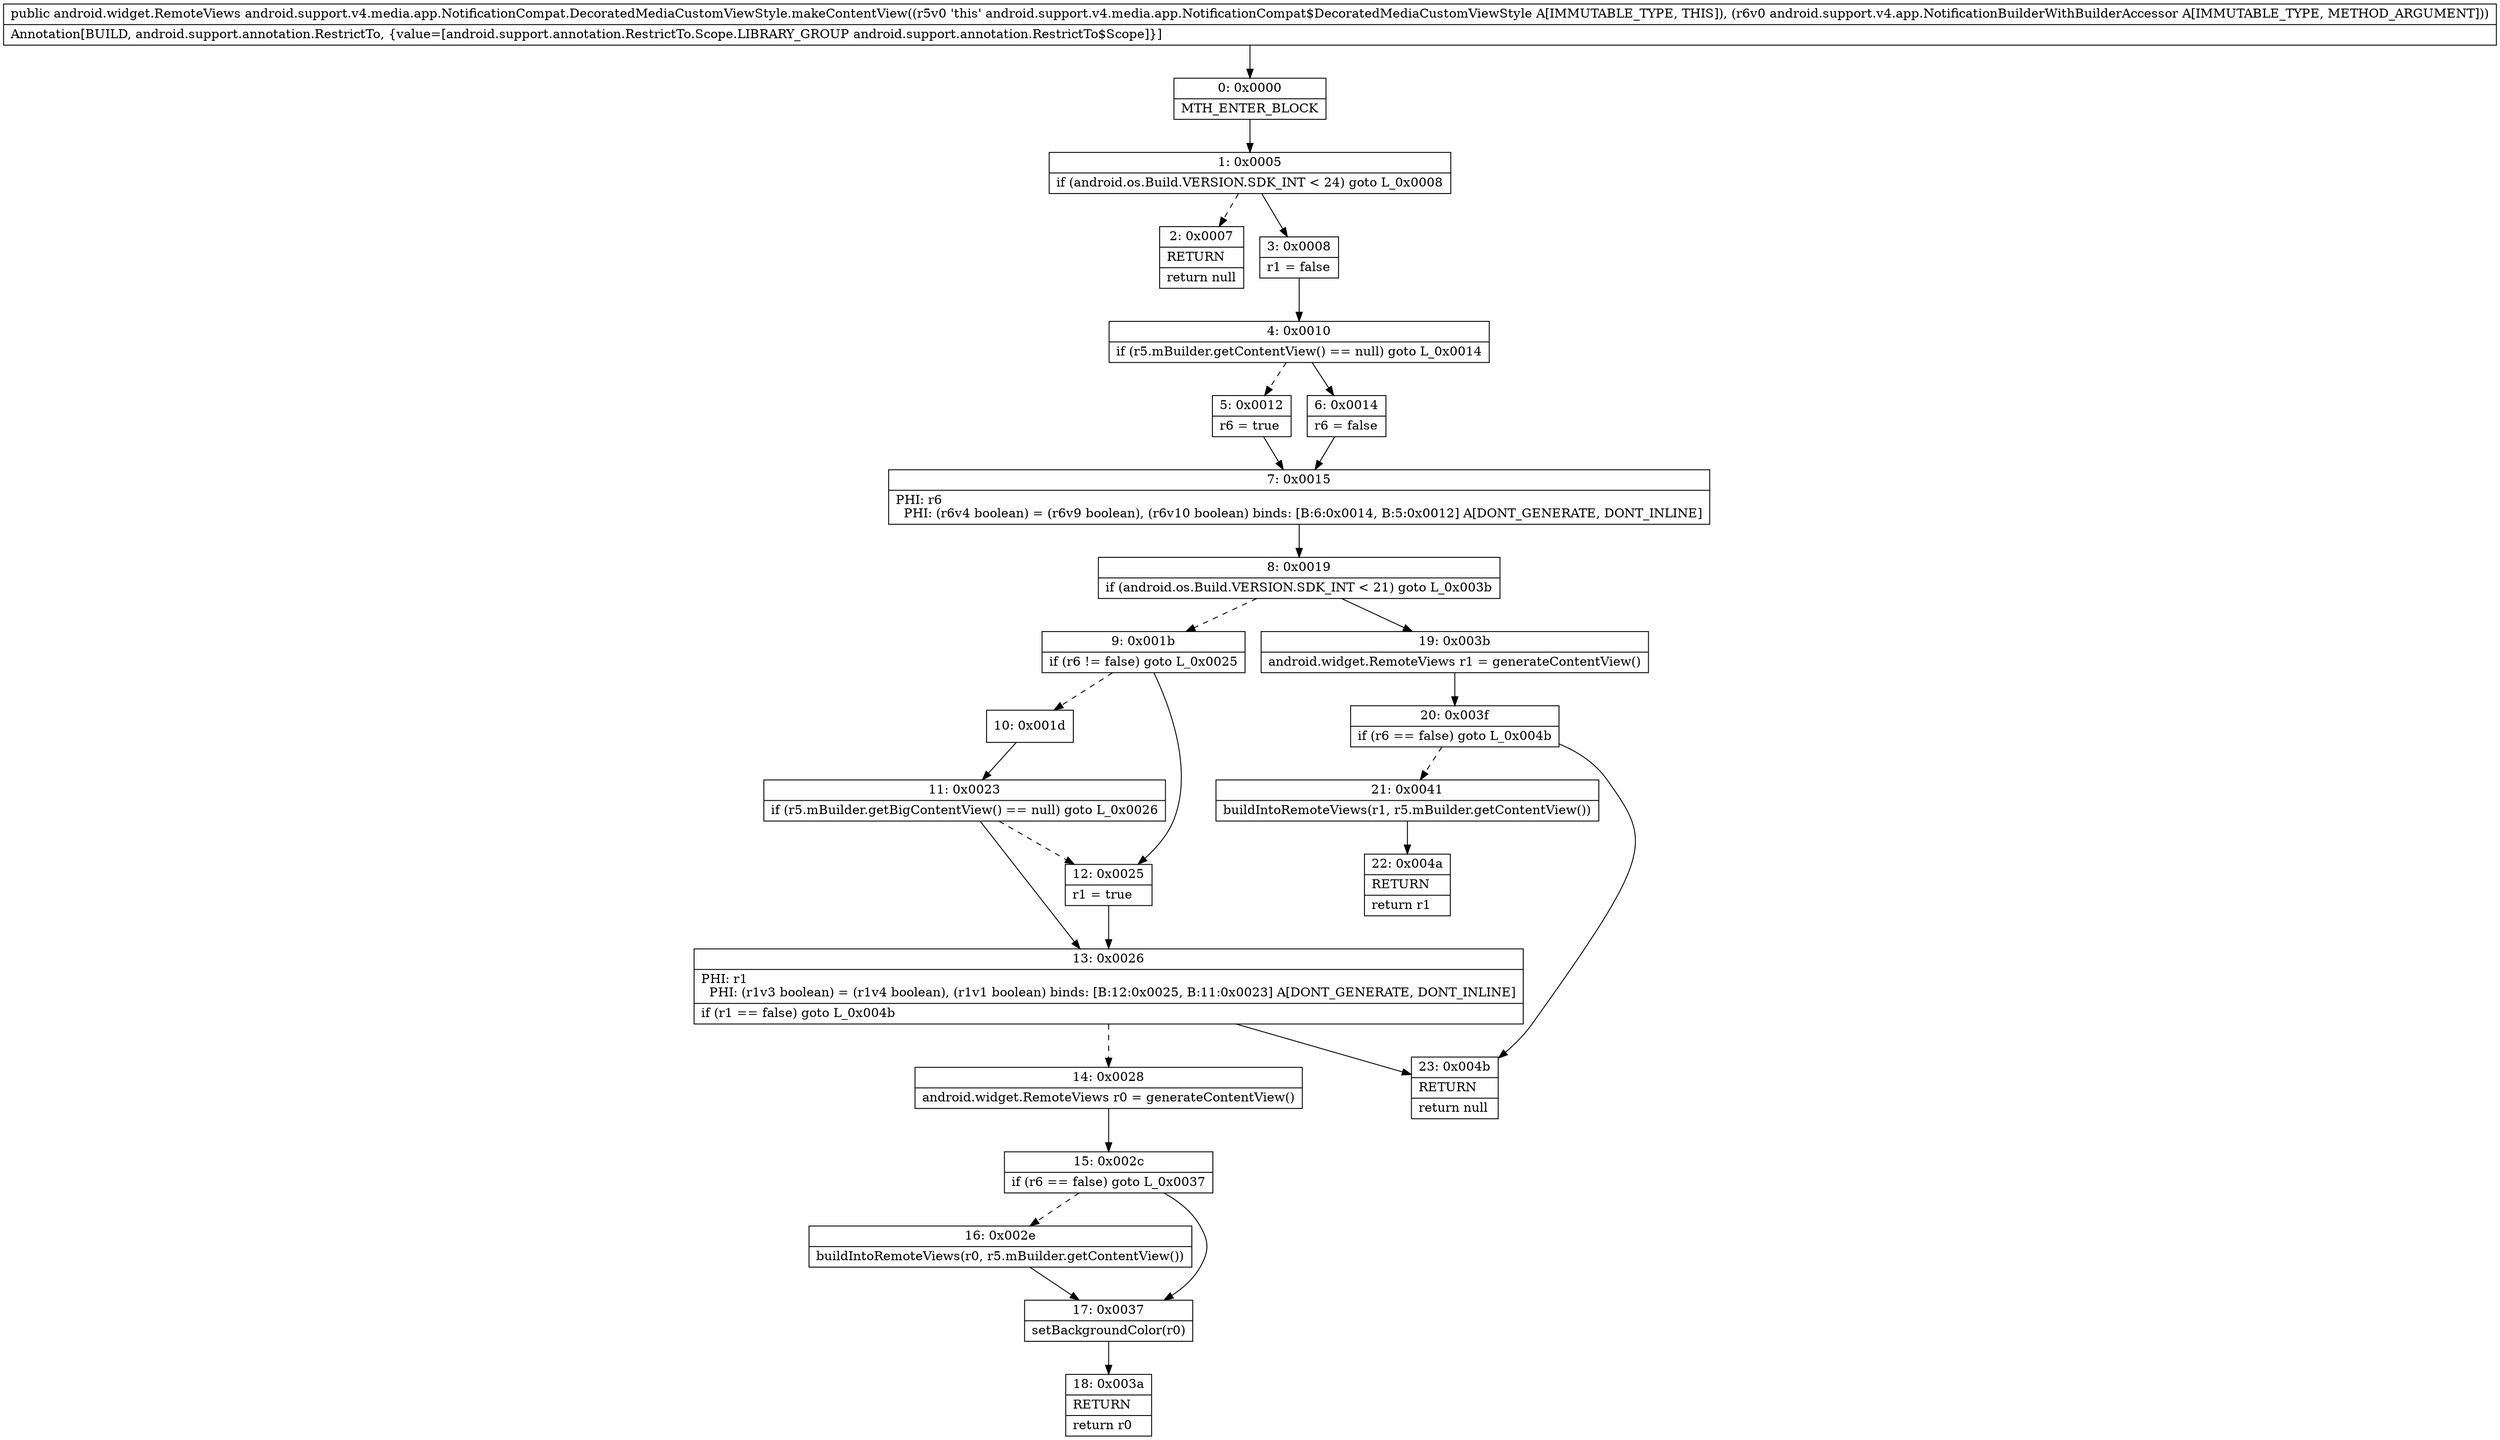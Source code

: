 digraph "CFG forandroid.support.v4.media.app.NotificationCompat.DecoratedMediaCustomViewStyle.makeContentView(Landroid\/support\/v4\/app\/NotificationBuilderWithBuilderAccessor;)Landroid\/widget\/RemoteViews;" {
Node_0 [shape=record,label="{0\:\ 0x0000|MTH_ENTER_BLOCK\l}"];
Node_1 [shape=record,label="{1\:\ 0x0005|if (android.os.Build.VERSION.SDK_INT \< 24) goto L_0x0008\l}"];
Node_2 [shape=record,label="{2\:\ 0x0007|RETURN\l|return null\l}"];
Node_3 [shape=record,label="{3\:\ 0x0008|r1 = false\l}"];
Node_4 [shape=record,label="{4\:\ 0x0010|if (r5.mBuilder.getContentView() == null) goto L_0x0014\l}"];
Node_5 [shape=record,label="{5\:\ 0x0012|r6 = true\l}"];
Node_6 [shape=record,label="{6\:\ 0x0014|r6 = false\l}"];
Node_7 [shape=record,label="{7\:\ 0x0015|PHI: r6 \l  PHI: (r6v4 boolean) = (r6v9 boolean), (r6v10 boolean) binds: [B:6:0x0014, B:5:0x0012] A[DONT_GENERATE, DONT_INLINE]\l}"];
Node_8 [shape=record,label="{8\:\ 0x0019|if (android.os.Build.VERSION.SDK_INT \< 21) goto L_0x003b\l}"];
Node_9 [shape=record,label="{9\:\ 0x001b|if (r6 != false) goto L_0x0025\l}"];
Node_10 [shape=record,label="{10\:\ 0x001d}"];
Node_11 [shape=record,label="{11\:\ 0x0023|if (r5.mBuilder.getBigContentView() == null) goto L_0x0026\l}"];
Node_12 [shape=record,label="{12\:\ 0x0025|r1 = true\l}"];
Node_13 [shape=record,label="{13\:\ 0x0026|PHI: r1 \l  PHI: (r1v3 boolean) = (r1v4 boolean), (r1v1 boolean) binds: [B:12:0x0025, B:11:0x0023] A[DONT_GENERATE, DONT_INLINE]\l|if (r1 == false) goto L_0x004b\l}"];
Node_14 [shape=record,label="{14\:\ 0x0028|android.widget.RemoteViews r0 = generateContentView()\l}"];
Node_15 [shape=record,label="{15\:\ 0x002c|if (r6 == false) goto L_0x0037\l}"];
Node_16 [shape=record,label="{16\:\ 0x002e|buildIntoRemoteViews(r0, r5.mBuilder.getContentView())\l}"];
Node_17 [shape=record,label="{17\:\ 0x0037|setBackgroundColor(r0)\l}"];
Node_18 [shape=record,label="{18\:\ 0x003a|RETURN\l|return r0\l}"];
Node_19 [shape=record,label="{19\:\ 0x003b|android.widget.RemoteViews r1 = generateContentView()\l}"];
Node_20 [shape=record,label="{20\:\ 0x003f|if (r6 == false) goto L_0x004b\l}"];
Node_21 [shape=record,label="{21\:\ 0x0041|buildIntoRemoteViews(r1, r5.mBuilder.getContentView())\l}"];
Node_22 [shape=record,label="{22\:\ 0x004a|RETURN\l|return r1\l}"];
Node_23 [shape=record,label="{23\:\ 0x004b|RETURN\l|return null\l}"];
MethodNode[shape=record,label="{public android.widget.RemoteViews android.support.v4.media.app.NotificationCompat.DecoratedMediaCustomViewStyle.makeContentView((r5v0 'this' android.support.v4.media.app.NotificationCompat$DecoratedMediaCustomViewStyle A[IMMUTABLE_TYPE, THIS]), (r6v0 android.support.v4.app.NotificationBuilderWithBuilderAccessor A[IMMUTABLE_TYPE, METHOD_ARGUMENT]))  | Annotation[BUILD, android.support.annotation.RestrictTo, \{value=[android.support.annotation.RestrictTo.Scope.LIBRARY_GROUP android.support.annotation.RestrictTo$Scope]\}]\l}"];
MethodNode -> Node_0;
Node_0 -> Node_1;
Node_1 -> Node_2[style=dashed];
Node_1 -> Node_3;
Node_3 -> Node_4;
Node_4 -> Node_5[style=dashed];
Node_4 -> Node_6;
Node_5 -> Node_7;
Node_6 -> Node_7;
Node_7 -> Node_8;
Node_8 -> Node_9[style=dashed];
Node_8 -> Node_19;
Node_9 -> Node_10[style=dashed];
Node_9 -> Node_12;
Node_10 -> Node_11;
Node_11 -> Node_12[style=dashed];
Node_11 -> Node_13;
Node_12 -> Node_13;
Node_13 -> Node_14[style=dashed];
Node_13 -> Node_23;
Node_14 -> Node_15;
Node_15 -> Node_16[style=dashed];
Node_15 -> Node_17;
Node_16 -> Node_17;
Node_17 -> Node_18;
Node_19 -> Node_20;
Node_20 -> Node_21[style=dashed];
Node_20 -> Node_23;
Node_21 -> Node_22;
}

